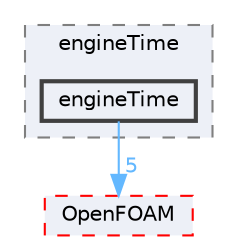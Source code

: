 digraph "src/engine/engineTime/engineTime"
{
 // LATEX_PDF_SIZE
  bgcolor="transparent";
  edge [fontname=Helvetica,fontsize=10,labelfontname=Helvetica,labelfontsize=10];
  node [fontname=Helvetica,fontsize=10,shape=box,height=0.2,width=0.4];
  compound=true
  subgraph clusterdir_b0bd96e4d3043d52ea0ba0fcf8407c96 {
    graph [ bgcolor="#edf0f7", pencolor="grey50", label="engineTime", fontname=Helvetica,fontsize=10 style="filled,dashed", URL="dir_b0bd96e4d3043d52ea0ba0fcf8407c96.html",tooltip=""]
  dir_9bda9308fe610d21fdfcd91e60007f9c [label="engineTime", fillcolor="#edf0f7", color="grey25", style="filled,bold", URL="dir_9bda9308fe610d21fdfcd91e60007f9c.html",tooltip=""];
  }
  dir_c5473ff19b20e6ec4dfe5c310b3778a8 [label="OpenFOAM", fillcolor="#edf0f7", color="red", style="filled,dashed", URL="dir_c5473ff19b20e6ec4dfe5c310b3778a8.html",tooltip=""];
  dir_9bda9308fe610d21fdfcd91e60007f9c->dir_c5473ff19b20e6ec4dfe5c310b3778a8 [headlabel="5", labeldistance=1.5 headhref="dir_001153_002695.html" href="dir_001153_002695.html" color="steelblue1" fontcolor="steelblue1"];
}
